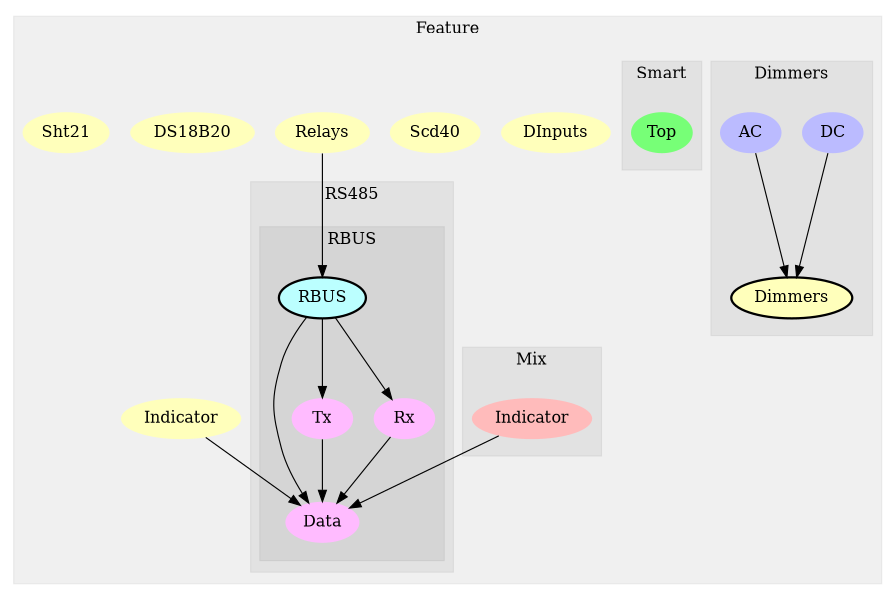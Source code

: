 digraph G {
size="6,4";
ratio="fill";
subgraph cluster_0 {
label="Feature";
color="#0000000F";
style="filled";
u4[label="DInputs",style="filled",fillcolor="#ffffbb",penwidth="0"];
u6[label="Scd40",style="filled",fillcolor="#ffffbb",penwidth="0"];
u7[label="Relays",style="filled",fillcolor="#ffffbb",penwidth="0"];
u8[label="DS18B20",style="filled",fillcolor="#ffffbb",penwidth="0"];
u9[label="Indicator",style="filled",fillcolor="#ffffbb",penwidth="0"];
u10[label="Sht21",style="filled",fillcolor="#ffffbb",penwidth="0"];
subgraph cluster_1 {
label="Dimmers";
color="#0000000F";
style="filled";
u5[label="Dimmers",style="filled,bold",fillcolor="#ffffbb"];
u0[label="DC",style="filled",fillcolor="#bbbbff",penwidth="0"];
u1[label="AC",style="filled",fillcolor="#bbbbff",penwidth="0"];

}
subgraph cluster_2 {
label="Mix";
color="#0000000F";
style="filled";
u3[label="Indicator",style="filled",fillcolor="#ffbbbb",penwidth="0"];

}
subgraph cluster_3 {
label="RS485";
color="#0000000F";
style="filled";
subgraph cluster_4 {
label="RBUS";
color="#0000000F";
style="filled";
u14[label="RBUS",style="filled,bold",fillcolor="#bbffff"];
u11[label="Data",style="filled",fillcolor="#ffbbff",penwidth="0"];
u12[label="Tx",style="filled",fillcolor="#ffbbff",penwidth="0"];
u13[label="Rx",style="filled",fillcolor="#ffbbff",penwidth="0"];

}

}
subgraph cluster_5 {
label="Smart";
color="#0000000F";
style="filled";
u2[label="Top",style="filled",fillcolor="#77ff77",penwidth="0"];

}

}
u0 -> u5;
u1 -> u5;
u3 -> u11;
u7 -> u14;
u9 -> u11;
u12 -> u11;
u13 -> u11;
u14 -> u11;
u14 -> u12;
u14 -> u13;

}
